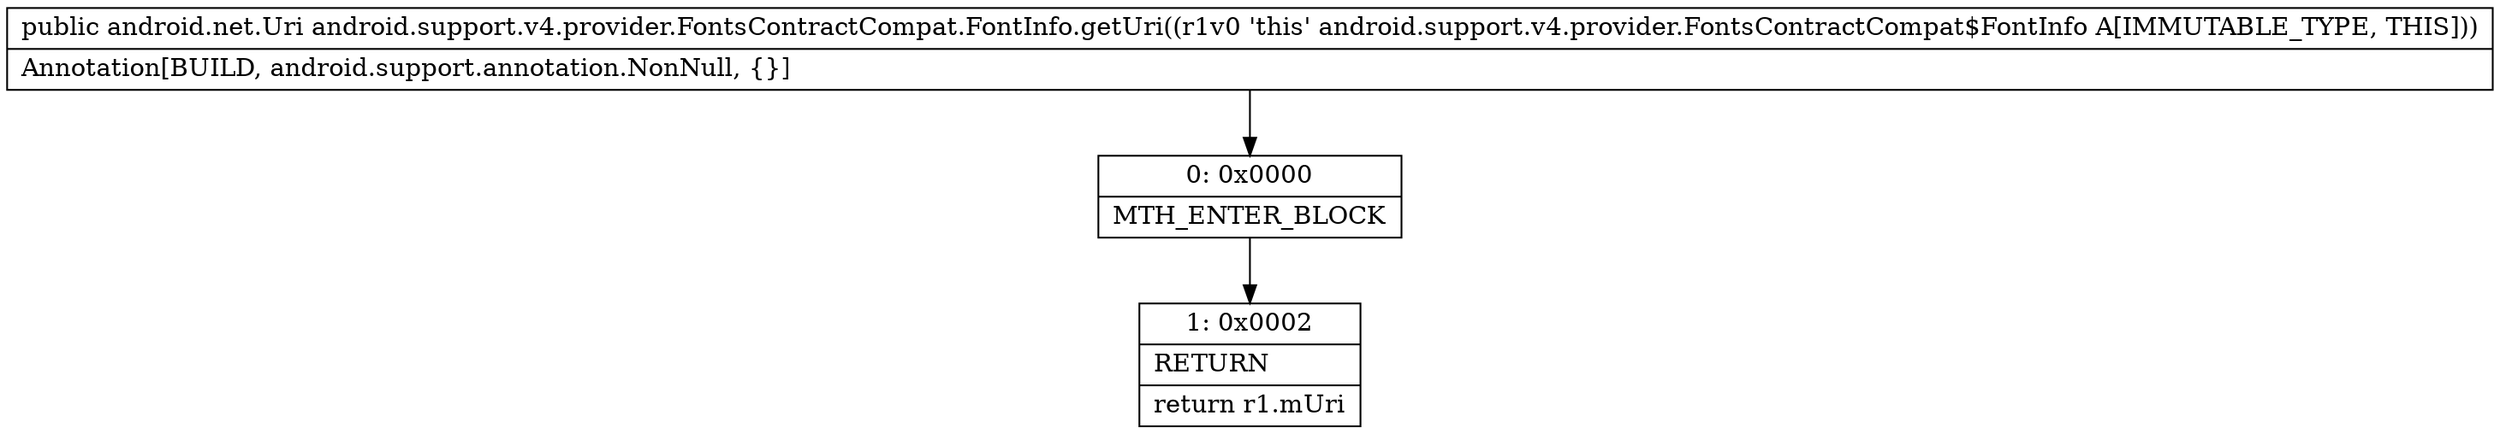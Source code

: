 digraph "CFG forandroid.support.v4.provider.FontsContractCompat.FontInfo.getUri()Landroid\/net\/Uri;" {
Node_0 [shape=record,label="{0\:\ 0x0000|MTH_ENTER_BLOCK\l}"];
Node_1 [shape=record,label="{1\:\ 0x0002|RETURN\l|return r1.mUri\l}"];
MethodNode[shape=record,label="{public android.net.Uri android.support.v4.provider.FontsContractCompat.FontInfo.getUri((r1v0 'this' android.support.v4.provider.FontsContractCompat$FontInfo A[IMMUTABLE_TYPE, THIS]))  | Annotation[BUILD, android.support.annotation.NonNull, \{\}]\l}"];
MethodNode -> Node_0;
Node_0 -> Node_1;
}

